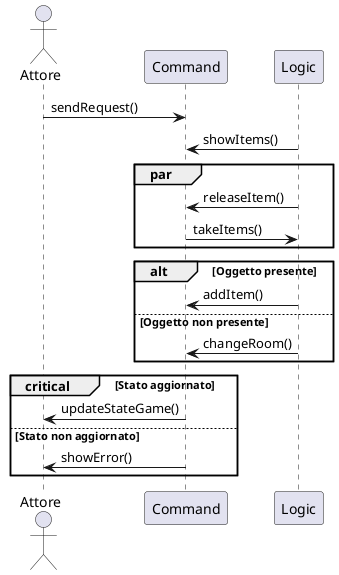 @startuml
actor Attore 
participant Command
participant Logic 

Attore -> Command: sendRequest()
Command <- Logic: showItems()
Par 
    Command <- Logic: releaseItem()
    Command -> Logic: takeItems()
end
Alt Oggetto presente 
    Command <- Logic: addItem()
else Oggetto non presente
    Command <- Logic: changeRoom()
end
Critical Stato aggiornato 
Attore <- Command: updateStateGame()
else Stato non aggiornato
Attore <- Command: showError()
end
@enduml